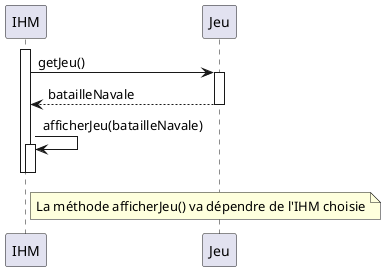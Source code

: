 @startuml
activate IHM

    IHM->Jeu : getJeu()
    activate Jeu
        Jeu-->IHM : batailleNavale
    deactivate Jeu

    IHM -> IHM : afficherJeu(batailleNavale)
    activate IHM
        note right of IHM
            La méthode afficherJeu() va dépendre de l'IHM choisie
        end note
    deactivate IHM

deactivate IHM
@enduml
